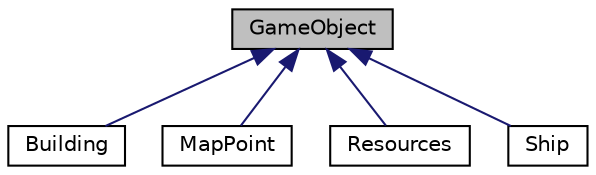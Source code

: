 digraph "GameObject"
{
  edge [fontname="Helvetica",fontsize="10",labelfontname="Helvetica",labelfontsize="10"];
  node [fontname="Helvetica",fontsize="10",shape=record];
  Node1 [label="GameObject",height=0.2,width=0.4,color="black", fillcolor="grey75", style="filled", fontcolor="black"];
  Node1 -> Node2 [dir="back",color="midnightblue",fontsize="10",style="solid",fontname="Helvetica"];
  Node2 [label="Building",height=0.2,width=0.4,color="black", fillcolor="white", style="filled",URL="$classBuilding.html"];
  Node1 -> Node3 [dir="back",color="midnightblue",fontsize="10",style="solid",fontname="Helvetica"];
  Node3 [label="MapPoint",height=0.2,width=0.4,color="black", fillcolor="white", style="filled",URL="$classMapPoint.html"];
  Node1 -> Node4 [dir="back",color="midnightblue",fontsize="10",style="solid",fontname="Helvetica"];
  Node4 [label="Resources",height=0.2,width=0.4,color="black", fillcolor="white", style="filled",URL="$classResources.html"];
  Node1 -> Node5 [dir="back",color="midnightblue",fontsize="10",style="solid",fontname="Helvetica"];
  Node5 [label="Ship",height=0.2,width=0.4,color="black", fillcolor="white", style="filled",URL="$classShip.html"];
}
